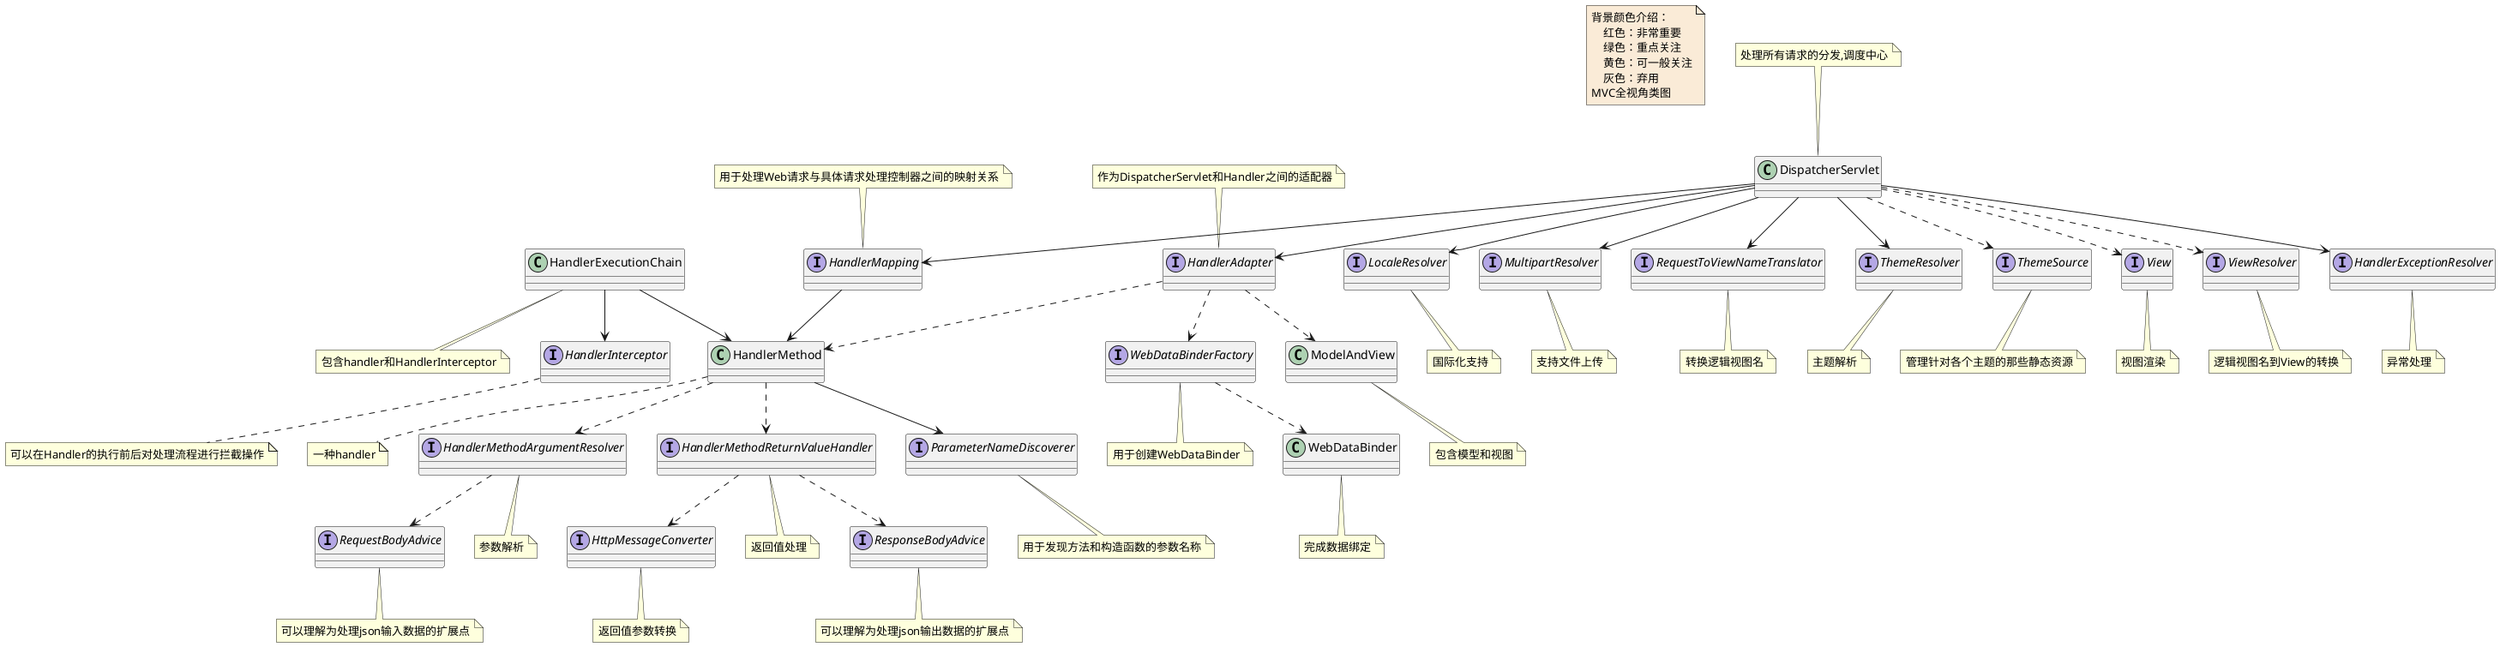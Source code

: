 @startuml

note  as N1 #FAEBD7
    背景颜色介绍：
        红色：非常重要
        绿色：重点关注
        黄色：可一般关注
        灰色：弃用
    MVC全视角类图
end note

class DispatcherServlet
note top : 处理所有请求的分发,调度中心

interface HandlerAdapter
note top : 作为DispatcherServlet和Handler之间的适配器

class HandlerExecutionChain
note bottom : 包含handler和HandlerInterceptor

interface HandlerExceptionResolver
note bottom : 异常处理


interface HandlerInterceptor
note bottom : 可以在Handler的执行前后对处理流程进行拦截操作

interface HandlerMapping
note top : 用于处理Web请求与具体请求处理控制器之间的映射关系

class HandlerMethod
note bottom : 一种handler

interface HandlerMethodArgumentResolver
note bottom : 参数解析

interface HttpMessageConverter
note bottom : 返回值参数转换

interface HandlerMethodReturnValueHandler
note bottom : 返回值处理

interface LocaleResolver
note bottom : 国际化支持

class ModelAndView
note bottom : 包含模型和视图

interface MultipartResolver
note bottom : 支持文件上传

interface ParameterNameDiscoverer
note bottom :用于发现方法和构造函数的参数名称

interface RequestBodyAdvice
note bottom :可以理解为处理json输入数据的扩展点
interface ResponseBodyAdvice
note bottom :可以理解为处理json输出数据的扩展点

interface RequestToViewNameTranslator
note bottom :转换逻辑视图名

interface ThemeResolver
note bottom : 主题解析

interface ThemeSource
note bottom : 管理针对各个主题的那些静态资源

interface View
note bottom :  视图渲染

interface ViewResolver
note bottom : 逻辑视图名到View的转换

interface WebDataBinderFactory
note bottom : 用于创建WebDataBinder

class WebDataBinder
note bottom : 完成数据绑定


DispatcherServlet --> HandlerAdapter
DispatcherServlet --> HandlerMapping
DispatcherServlet --> HandlerExceptionResolver
DispatcherServlet --> LocaleResolver
DispatcherServlet --> MultipartResolver
DispatcherServlet --> RequestToViewNameTranslator
DispatcherServlet --> ThemeResolver
DispatcherServlet ..> ThemeSource
DispatcherServlet ..> View
DispatcherServlet ..> ViewResolver



HandlerAdapter ..> HandlerMethod
HandlerAdapter ..> ModelAndView
HandlerAdapter ..> WebDataBinderFactory

HandlerExecutionChain --> HandlerInterceptor
HandlerExecutionChain --> HandlerMethod


HandlerMapping --> HandlerMethod

HandlerMethod ..> HandlerMethodArgumentResolver
HandlerMethod ..> HandlerMethodReturnValueHandler
HandlerMethod --> ParameterNameDiscoverer

HandlerMethodArgumentResolver ..> RequestBodyAdvice

HandlerMethodReturnValueHandler ..> HttpMessageConverter
HandlerMethodReturnValueHandler ..> ResponseBodyAdvice


WebDataBinderFactory ..> WebDataBinder

@enduml